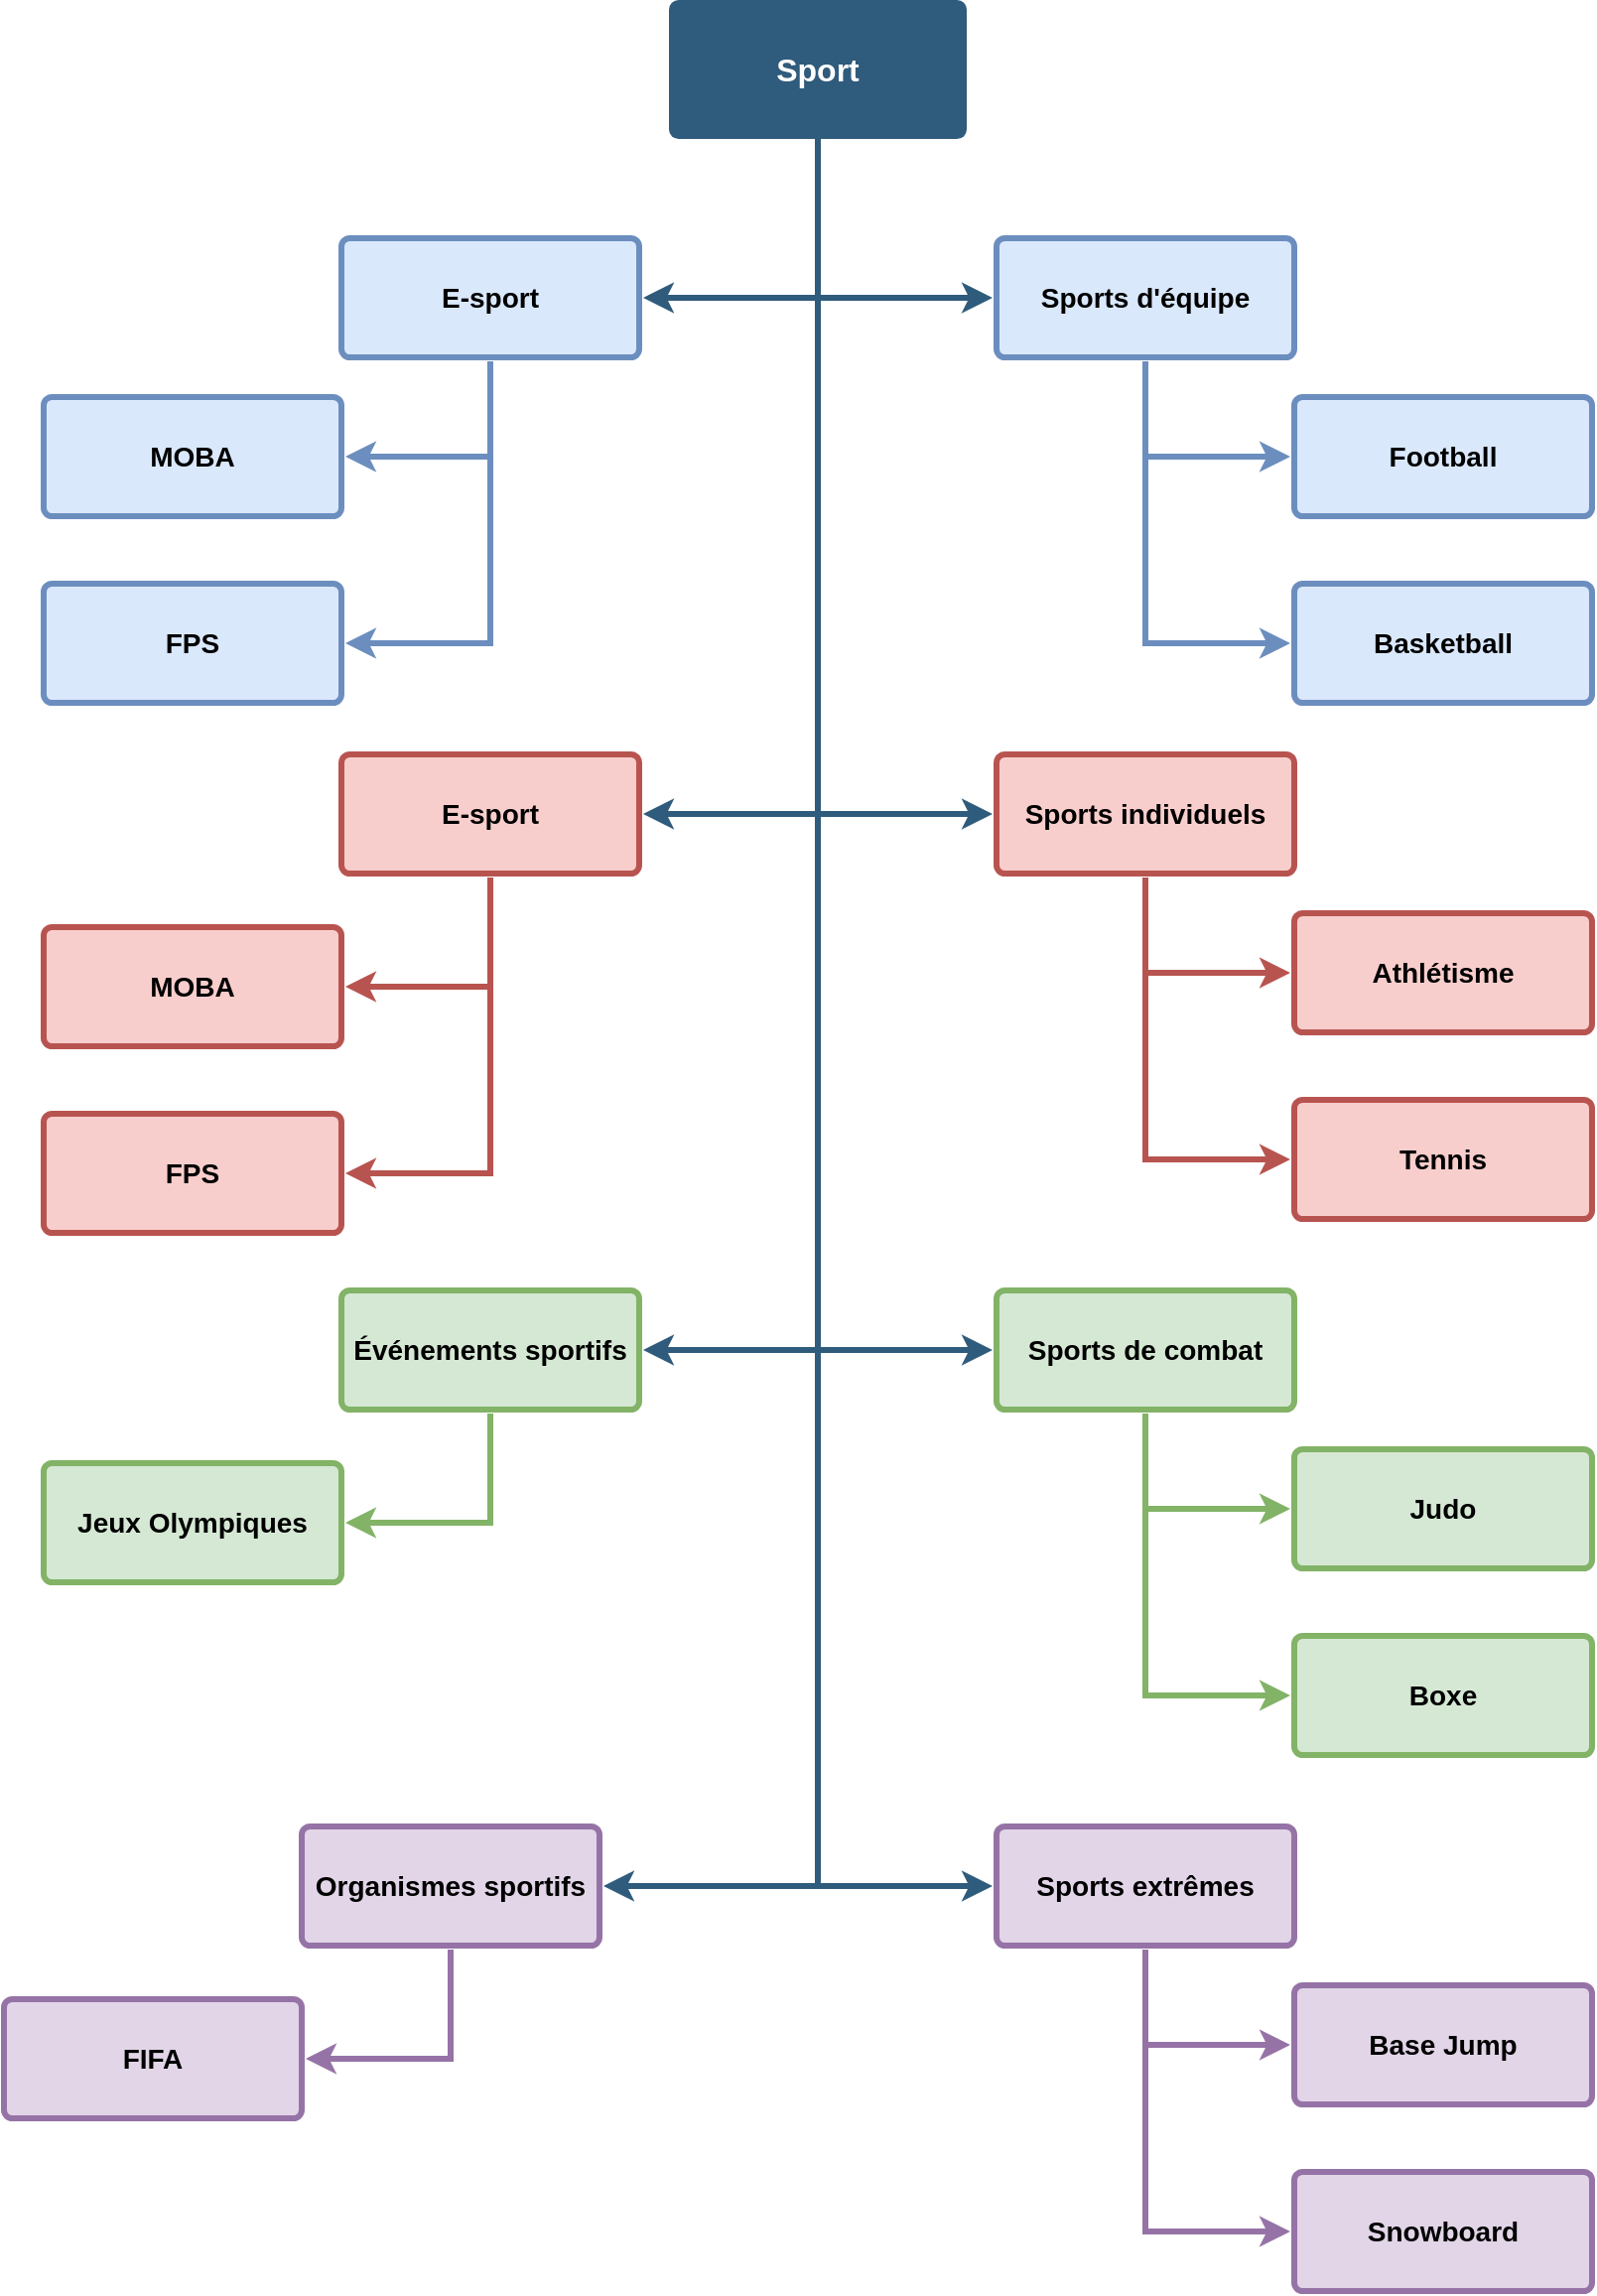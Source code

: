 <mxfile version="25.0.1">
  <diagram id="6a731a19-8d31-9384-78a2-239565b7b9f0" name="Page-1">
    <mxGraphModel dx="3243" dy="1106" grid="1" gridSize="10" guides="1" tooltips="1" connect="1" arrows="1" fold="1" page="1" pageScale="1" pageWidth="1169" pageHeight="827" background="none" math="0" shadow="0">
      <root>
        <mxCell id="0" />
        <mxCell id="1" parent="0" />
        <mxCell id="1747" value="" style="edgeStyle=elbowEdgeStyle;rounded=0;jumpStyle=none;html=1;shadow=0;labelBackgroundColor=none;startArrow=none;startFill=0;endArrow=classic;endFill=1;jettySize=auto;orthogonalLoop=1;strokeColor=#2F5B7C;strokeWidth=3;fontFamily=Helvetica;fontSize=16;fontColor=#23445D;spacing=5;entryX=0;entryY=0.5;entryDx=0;entryDy=0;" parent="1" target="1760" edge="1">
          <mxGeometry relative="1" as="geometry">
            <mxPoint x="140" y="130" as="sourcePoint" />
            <mxPoint x="228" y="218" as="targetPoint" />
            <Array as="points">
              <mxPoint x="140" y="170" />
            </Array>
          </mxGeometry>
        </mxCell>
        <mxCell id="1749" value="&lt;div&gt;Sport&lt;/div&gt;" style="rounded=1;whiteSpace=wrap;html=1;shadow=0;labelBackgroundColor=none;strokeColor=none;strokeWidth=3;fillColor=#2F5B7C;fontFamily=Helvetica;fontSize=16;fontColor=#FFFFFF;align=center;fontStyle=1;spacing=5;arcSize=7;perimeterSpacing=2;" parent="1" vertex="1">
          <mxGeometry x="65" y="60" width="150" height="70" as="geometry" />
        </mxCell>
        <mxCell id="8NNjv2l4ARxlBkfYkDxr-1783" style="edgeStyle=elbowEdgeStyle;shape=connector;rounded=0;jumpStyle=none;orthogonalLoop=1;jettySize=auto;html=1;exitX=0.5;exitY=1;exitDx=0;exitDy=0;entryX=0;entryY=0.5;entryDx=0;entryDy=0;shadow=0;strokeColor=#6c8ebf;strokeWidth=3;align=center;verticalAlign=middle;spacing=5;fontFamily=Helvetica;fontSize=16;fontColor=#23445D;labelBackgroundColor=none;startArrow=none;startFill=0;endArrow=classic;endFill=1;fillColor=#dae8fc;" edge="1" parent="1" source="1760" target="8NNjv2l4ARxlBkfYkDxr-1781">
          <mxGeometry relative="1" as="geometry">
            <Array as="points">
              <mxPoint x="305" y="290" />
            </Array>
          </mxGeometry>
        </mxCell>
        <mxCell id="1760" value="&lt;div&gt;Sports d&#39;équipe&lt;/div&gt;" style="rounded=1;whiteSpace=wrap;html=1;shadow=0;labelBackgroundColor=none;strokeColor=#6c8ebf;strokeWidth=3;fillColor=#dae8fc;fontFamily=Helvetica;fontSize=14;align=center;spacing=5;fontStyle=1;arcSize=7;perimeterSpacing=2;" parent="1" vertex="1">
          <mxGeometry x="230" y="180" width="150" height="60" as="geometry" />
        </mxCell>
        <mxCell id="8NNjv2l4ARxlBkfYkDxr-1781" value="&lt;div&gt;Football&lt;/div&gt;" style="rounded=1;whiteSpace=wrap;html=1;shadow=0;labelBackgroundColor=none;strokeColor=#6c8ebf;strokeWidth=3;fillColor=#dae8fc;fontFamily=Helvetica;fontSize=14;align=center;spacing=5;fontStyle=1;arcSize=7;perimeterSpacing=2;" vertex="1" parent="1">
          <mxGeometry x="380" y="260" width="150" height="60" as="geometry" />
        </mxCell>
        <mxCell id="8NNjv2l4ARxlBkfYkDxr-1782" value="&lt;div&gt;Basketball&lt;/div&gt;" style="rounded=1;whiteSpace=wrap;html=1;shadow=0;labelBackgroundColor=none;strokeColor=#6c8ebf;strokeWidth=3;fillColor=#dae8fc;fontFamily=Helvetica;fontSize=14;align=center;spacing=5;fontStyle=1;arcSize=7;perimeterSpacing=2;" vertex="1" parent="1">
          <mxGeometry x="380" y="354" width="150" height="60" as="geometry" />
        </mxCell>
        <mxCell id="8NNjv2l4ARxlBkfYkDxr-1785" style="edgeStyle=elbowEdgeStyle;shape=connector;rounded=0;jumpStyle=none;orthogonalLoop=1;jettySize=auto;html=1;exitX=0.5;exitY=1;exitDx=0;exitDy=0;entryX=0;entryY=0.5;entryDx=0;entryDy=0;shadow=0;strokeColor=#6c8ebf;strokeWidth=3;align=center;verticalAlign=middle;spacing=5;fontFamily=Helvetica;fontSize=16;fontColor=#23445D;labelBackgroundColor=none;startArrow=none;startFill=0;endArrow=classic;endFill=1;fillColor=#dae8fc;" edge="1" parent="1" source="1760" target="8NNjv2l4ARxlBkfYkDxr-1782">
          <mxGeometry relative="1" as="geometry">
            <mxPoint x="300" y="272" as="sourcePoint" />
            <mxPoint x="373" y="320" as="targetPoint" />
            <Array as="points">
              <mxPoint x="305" y="300" />
            </Array>
          </mxGeometry>
        </mxCell>
        <mxCell id="8NNjv2l4ARxlBkfYkDxr-1786" style="edgeStyle=elbowEdgeStyle;shape=connector;rounded=0;jumpStyle=none;orthogonalLoop=1;jettySize=auto;html=1;exitX=0.5;exitY=1;exitDx=0;exitDy=0;entryX=0;entryY=0.5;entryDx=0;entryDy=0;shadow=0;strokeColor=#b85450;strokeWidth=3;align=center;verticalAlign=middle;spacing=5;fontFamily=Helvetica;fontSize=16;fontColor=#23445D;labelBackgroundColor=none;startArrow=none;startFill=0;endArrow=classic;endFill=1;fillColor=#f8cecc;" edge="1" parent="1" source="8NNjv2l4ARxlBkfYkDxr-1787" target="8NNjv2l4ARxlBkfYkDxr-1788">
          <mxGeometry relative="1" as="geometry">
            <Array as="points">
              <mxPoint x="305" y="550" />
            </Array>
          </mxGeometry>
        </mxCell>
        <mxCell id="8NNjv2l4ARxlBkfYkDxr-1787" value="Sports individuels" style="rounded=1;whiteSpace=wrap;html=1;shadow=0;labelBackgroundColor=none;strokeColor=#b85450;strokeWidth=3;fillColor=#f8cecc;fontFamily=Helvetica;fontSize=14;align=center;spacing=5;fontStyle=1;arcSize=7;perimeterSpacing=2;" vertex="1" parent="1">
          <mxGeometry x="230" y="440" width="150" height="60" as="geometry" />
        </mxCell>
        <mxCell id="8NNjv2l4ARxlBkfYkDxr-1788" value="Athlétisme" style="rounded=1;whiteSpace=wrap;html=1;shadow=0;labelBackgroundColor=none;strokeColor=#b85450;strokeWidth=3;fillColor=#f8cecc;fontFamily=Helvetica;fontSize=14;align=center;spacing=5;fontStyle=1;arcSize=7;perimeterSpacing=2;" vertex="1" parent="1">
          <mxGeometry x="380" y="520" width="150" height="60" as="geometry" />
        </mxCell>
        <mxCell id="8NNjv2l4ARxlBkfYkDxr-1789" value="Tennis" style="rounded=1;whiteSpace=wrap;html=1;shadow=0;labelBackgroundColor=none;strokeColor=#b85450;strokeWidth=3;fillColor=#f8cecc;fontFamily=Helvetica;fontSize=14;align=center;spacing=5;fontStyle=1;arcSize=7;perimeterSpacing=2;" vertex="1" parent="1">
          <mxGeometry x="380" y="614" width="150" height="60" as="geometry" />
        </mxCell>
        <mxCell id="8NNjv2l4ARxlBkfYkDxr-1790" style="edgeStyle=elbowEdgeStyle;shape=connector;rounded=0;jumpStyle=none;orthogonalLoop=1;jettySize=auto;html=1;exitX=0.5;exitY=1;exitDx=0;exitDy=0;entryX=0;entryY=0.5;entryDx=0;entryDy=0;shadow=0;strokeColor=#b85450;strokeWidth=3;align=center;verticalAlign=middle;spacing=5;fontFamily=Helvetica;fontSize=16;fontColor=#23445D;labelBackgroundColor=none;startArrow=none;startFill=0;endArrow=classic;endFill=1;fillColor=#f8cecc;" edge="1" parent="1" source="8NNjv2l4ARxlBkfYkDxr-1787" target="8NNjv2l4ARxlBkfYkDxr-1789">
          <mxGeometry relative="1" as="geometry">
            <mxPoint x="300" y="532" as="sourcePoint" />
            <mxPoint x="373" y="580" as="targetPoint" />
            <Array as="points">
              <mxPoint x="305" y="560" />
            </Array>
          </mxGeometry>
        </mxCell>
        <mxCell id="8NNjv2l4ARxlBkfYkDxr-1791" value="" style="edgeStyle=elbowEdgeStyle;rounded=0;jumpStyle=none;html=1;shadow=0;labelBackgroundColor=none;startArrow=none;startFill=0;endArrow=classic;endFill=1;jettySize=auto;orthogonalLoop=1;strokeColor=#2F5B7C;strokeWidth=3;fontFamily=Helvetica;fontSize=16;fontColor=#23445D;spacing=5;entryX=0;entryY=0.5;entryDx=0;entryDy=0;exitX=0.5;exitY=1;exitDx=0;exitDy=0;" edge="1" parent="1" source="1749" target="8NNjv2l4ARxlBkfYkDxr-1787">
          <mxGeometry relative="1" as="geometry">
            <mxPoint x="150" y="140" as="sourcePoint" />
            <mxPoint x="238" y="220" as="targetPoint" />
            <Array as="points">
              <mxPoint x="140" y="180" />
            </Array>
          </mxGeometry>
        </mxCell>
        <mxCell id="8NNjv2l4ARxlBkfYkDxr-1792" style="edgeStyle=elbowEdgeStyle;shape=connector;rounded=0;jumpStyle=none;orthogonalLoop=1;jettySize=auto;html=1;exitX=0.5;exitY=1;exitDx=0;exitDy=0;entryX=0;entryY=0.5;entryDx=0;entryDy=0;shadow=0;strokeColor=#82b366;strokeWidth=3;align=center;verticalAlign=middle;spacing=5;fontFamily=Helvetica;fontSize=16;fontColor=#23445D;labelBackgroundColor=none;startArrow=none;startFill=0;endArrow=classic;endFill=1;fillColor=#d5e8d4;" edge="1" parent="1" source="8NNjv2l4ARxlBkfYkDxr-1793" target="8NNjv2l4ARxlBkfYkDxr-1794">
          <mxGeometry relative="1" as="geometry">
            <Array as="points">
              <mxPoint x="305" y="820" />
            </Array>
          </mxGeometry>
        </mxCell>
        <mxCell id="8NNjv2l4ARxlBkfYkDxr-1793" value="&lt;div&gt;Sports de combat&lt;br&gt;&lt;/div&gt;" style="rounded=1;whiteSpace=wrap;html=1;shadow=0;labelBackgroundColor=none;strokeColor=#82b366;strokeWidth=3;fillColor=#d5e8d4;fontFamily=Helvetica;fontSize=14;align=center;spacing=5;fontStyle=1;arcSize=7;perimeterSpacing=2;" vertex="1" parent="1">
          <mxGeometry x="230" y="710" width="150" height="60" as="geometry" />
        </mxCell>
        <mxCell id="8NNjv2l4ARxlBkfYkDxr-1794" value="Judo" style="rounded=1;whiteSpace=wrap;html=1;shadow=0;labelBackgroundColor=none;strokeColor=#82b366;strokeWidth=3;fillColor=#d5e8d4;fontFamily=Helvetica;fontSize=14;align=center;spacing=5;fontStyle=1;arcSize=7;perimeterSpacing=2;" vertex="1" parent="1">
          <mxGeometry x="380" y="790" width="150" height="60" as="geometry" />
        </mxCell>
        <mxCell id="8NNjv2l4ARxlBkfYkDxr-1795" value="Boxe" style="rounded=1;whiteSpace=wrap;html=1;shadow=0;labelBackgroundColor=none;strokeColor=#82b366;strokeWidth=3;fillColor=#d5e8d4;fontFamily=Helvetica;fontSize=14;align=center;spacing=5;fontStyle=1;arcSize=7;perimeterSpacing=2;" vertex="1" parent="1">
          <mxGeometry x="380" y="884" width="150" height="60" as="geometry" />
        </mxCell>
        <mxCell id="8NNjv2l4ARxlBkfYkDxr-1796" style="edgeStyle=elbowEdgeStyle;shape=connector;rounded=0;jumpStyle=none;orthogonalLoop=1;jettySize=auto;html=1;exitX=0.5;exitY=1;exitDx=0;exitDy=0;entryX=0;entryY=0.5;entryDx=0;entryDy=0;shadow=0;strokeColor=#82b366;strokeWidth=3;align=center;verticalAlign=middle;spacing=5;fontFamily=Helvetica;fontSize=16;fontColor=#23445D;labelBackgroundColor=none;startArrow=none;startFill=0;endArrow=classic;endFill=1;fillColor=#d5e8d4;" edge="1" parent="1" source="8NNjv2l4ARxlBkfYkDxr-1793" target="8NNjv2l4ARxlBkfYkDxr-1795">
          <mxGeometry relative="1" as="geometry">
            <mxPoint x="300" y="802" as="sourcePoint" />
            <mxPoint x="373" y="850" as="targetPoint" />
            <Array as="points">
              <mxPoint x="305" y="830" />
            </Array>
          </mxGeometry>
        </mxCell>
        <mxCell id="8NNjv2l4ARxlBkfYkDxr-1797" value="" style="edgeStyle=elbowEdgeStyle;rounded=0;jumpStyle=none;html=1;shadow=0;labelBackgroundColor=none;startArrow=none;startFill=0;endArrow=classic;endFill=1;jettySize=auto;orthogonalLoop=1;strokeColor=#2F5B7C;strokeWidth=3;fontFamily=Helvetica;fontSize=16;fontColor=#23445D;spacing=5;entryX=0;entryY=0.5;entryDx=0;entryDy=0;exitX=0.5;exitY=1;exitDx=0;exitDy=0;" edge="1" parent="1" source="1749" target="8NNjv2l4ARxlBkfYkDxr-1793">
          <mxGeometry relative="1" as="geometry">
            <mxPoint x="150" y="142" as="sourcePoint" />
            <mxPoint x="238" y="480" as="targetPoint" />
            <Array as="points">
              <mxPoint x="140" y="310" />
            </Array>
          </mxGeometry>
        </mxCell>
        <mxCell id="8NNjv2l4ARxlBkfYkDxr-1798" style="edgeStyle=elbowEdgeStyle;shape=connector;rounded=0;jumpStyle=none;orthogonalLoop=1;jettySize=auto;html=1;exitX=0.5;exitY=1;exitDx=0;exitDy=0;entryX=0;entryY=0.5;entryDx=0;entryDy=0;shadow=0;strokeColor=#9673a6;strokeWidth=3;align=center;verticalAlign=middle;spacing=5;fontFamily=Helvetica;fontSize=16;fontColor=#23445D;labelBackgroundColor=none;startArrow=none;startFill=0;endArrow=classic;endFill=1;fillColor=#e1d5e7;" edge="1" parent="1" source="8NNjv2l4ARxlBkfYkDxr-1799" target="8NNjv2l4ARxlBkfYkDxr-1800">
          <mxGeometry relative="1" as="geometry">
            <Array as="points">
              <mxPoint x="305" y="1090" />
            </Array>
          </mxGeometry>
        </mxCell>
        <mxCell id="8NNjv2l4ARxlBkfYkDxr-1799" value="&lt;div&gt;Sports extrêmes&lt;br&gt;&lt;/div&gt;" style="rounded=1;whiteSpace=wrap;html=1;shadow=0;labelBackgroundColor=none;strokeColor=#9673a6;strokeWidth=3;fillColor=#e1d5e7;fontFamily=Helvetica;fontSize=14;align=center;spacing=5;fontStyle=1;arcSize=7;perimeterSpacing=2;" vertex="1" parent="1">
          <mxGeometry x="230" y="980" width="150" height="60" as="geometry" />
        </mxCell>
        <mxCell id="8NNjv2l4ARxlBkfYkDxr-1800" value="Base Jump" style="rounded=1;whiteSpace=wrap;html=1;shadow=0;labelBackgroundColor=none;strokeColor=#9673a6;strokeWidth=3;fillColor=#e1d5e7;fontFamily=Helvetica;fontSize=14;align=center;spacing=5;fontStyle=1;arcSize=7;perimeterSpacing=2;" vertex="1" parent="1">
          <mxGeometry x="380" y="1060" width="150" height="60" as="geometry" />
        </mxCell>
        <mxCell id="8NNjv2l4ARxlBkfYkDxr-1801" value="Snowboard" style="rounded=1;whiteSpace=wrap;html=1;shadow=0;labelBackgroundColor=none;strokeColor=#9673a6;strokeWidth=3;fillColor=#e1d5e7;fontFamily=Helvetica;fontSize=14;align=center;spacing=5;fontStyle=1;arcSize=7;perimeterSpacing=2;" vertex="1" parent="1">
          <mxGeometry x="380" y="1154" width="150" height="60" as="geometry" />
        </mxCell>
        <mxCell id="8NNjv2l4ARxlBkfYkDxr-1802" style="edgeStyle=elbowEdgeStyle;shape=connector;rounded=0;jumpStyle=none;orthogonalLoop=1;jettySize=auto;html=1;exitX=0.5;exitY=1;exitDx=0;exitDy=0;entryX=0;entryY=0.5;entryDx=0;entryDy=0;shadow=0;strokeColor=#9673a6;strokeWidth=3;align=center;verticalAlign=middle;spacing=5;fontFamily=Helvetica;fontSize=16;fontColor=#23445D;labelBackgroundColor=none;startArrow=none;startFill=0;endArrow=classic;endFill=1;fillColor=#e1d5e7;" edge="1" parent="1" source="8NNjv2l4ARxlBkfYkDxr-1799" target="8NNjv2l4ARxlBkfYkDxr-1801">
          <mxGeometry relative="1" as="geometry">
            <mxPoint x="300" y="1072" as="sourcePoint" />
            <mxPoint x="373" y="1120" as="targetPoint" />
            <Array as="points">
              <mxPoint x="305" y="1100" />
            </Array>
          </mxGeometry>
        </mxCell>
        <mxCell id="8NNjv2l4ARxlBkfYkDxr-1803" value="" style="edgeStyle=elbowEdgeStyle;rounded=0;jumpStyle=none;html=1;shadow=0;labelBackgroundColor=none;startArrow=none;startFill=0;endArrow=classic;endFill=1;jettySize=auto;orthogonalLoop=1;strokeColor=#2F5B7C;strokeWidth=3;fontFamily=Helvetica;fontSize=16;fontColor=#23445D;spacing=5;entryX=0;entryY=0.5;entryDx=0;entryDy=0;exitX=0.5;exitY=1;exitDx=0;exitDy=0;" edge="1" parent="1" source="1749" target="8NNjv2l4ARxlBkfYkDxr-1799">
          <mxGeometry relative="1" as="geometry">
            <mxPoint x="150" y="142" as="sourcePoint" />
            <mxPoint x="238" y="750" as="targetPoint" />
            <Array as="points">
              <mxPoint x="140" y="440" />
            </Array>
          </mxGeometry>
        </mxCell>
        <mxCell id="8NNjv2l4ARxlBkfYkDxr-1804" style="edgeStyle=elbowEdgeStyle;shape=connector;rounded=0;jumpStyle=none;orthogonalLoop=1;jettySize=auto;html=1;exitX=0.5;exitY=1;exitDx=0;exitDy=0;entryX=1;entryY=0.5;entryDx=0;entryDy=0;shadow=0;strokeColor=#6c8ebf;strokeWidth=3;align=center;verticalAlign=middle;spacing=5;fontFamily=Helvetica;fontSize=16;fontColor=#23445D;labelBackgroundColor=none;startArrow=none;startFill=0;endArrow=classic;endFill=1;fillColor=#dae8fc;" edge="1" parent="1" source="8NNjv2l4ARxlBkfYkDxr-1805" target="8NNjv2l4ARxlBkfYkDxr-1806">
          <mxGeometry relative="1" as="geometry">
            <Array as="points">
              <mxPoint x="-25" y="290" />
            </Array>
          </mxGeometry>
        </mxCell>
        <mxCell id="8NNjv2l4ARxlBkfYkDxr-1805" value="E-sport" style="rounded=1;whiteSpace=wrap;html=1;shadow=0;labelBackgroundColor=none;strokeColor=#6c8ebf;strokeWidth=3;fillColor=#dae8fc;fontFamily=Helvetica;fontSize=14;align=center;spacing=5;fontStyle=1;arcSize=7;perimeterSpacing=2;" vertex="1" parent="1">
          <mxGeometry x="-100" y="180" width="150" height="60" as="geometry" />
        </mxCell>
        <mxCell id="8NNjv2l4ARxlBkfYkDxr-1806" value="MOBA" style="rounded=1;whiteSpace=wrap;html=1;shadow=0;labelBackgroundColor=none;strokeColor=#6c8ebf;strokeWidth=3;fillColor=#dae8fc;fontFamily=Helvetica;fontSize=14;align=center;spacing=5;fontStyle=1;arcSize=7;perimeterSpacing=2;" vertex="1" parent="1">
          <mxGeometry x="-250" y="260" width="150" height="60" as="geometry" />
        </mxCell>
        <mxCell id="8NNjv2l4ARxlBkfYkDxr-1807" value="FPS" style="rounded=1;whiteSpace=wrap;html=1;shadow=0;labelBackgroundColor=none;strokeColor=#6c8ebf;strokeWidth=3;fillColor=#dae8fc;fontFamily=Helvetica;fontSize=14;align=center;spacing=5;fontStyle=1;arcSize=7;perimeterSpacing=2;" vertex="1" parent="1">
          <mxGeometry x="-250" y="354" width="150" height="60" as="geometry" />
        </mxCell>
        <mxCell id="8NNjv2l4ARxlBkfYkDxr-1808" style="edgeStyle=elbowEdgeStyle;shape=connector;rounded=0;jumpStyle=none;orthogonalLoop=1;jettySize=auto;html=1;exitX=0.5;exitY=1;exitDx=0;exitDy=0;entryX=1;entryY=0.5;entryDx=0;entryDy=0;shadow=0;strokeColor=#6c8ebf;strokeWidth=3;align=center;verticalAlign=middle;spacing=5;fontFamily=Helvetica;fontSize=16;fontColor=#23445D;labelBackgroundColor=none;startArrow=none;startFill=0;endArrow=classic;endFill=1;fillColor=#dae8fc;" edge="1" parent="1" source="8NNjv2l4ARxlBkfYkDxr-1805" target="8NNjv2l4ARxlBkfYkDxr-1807">
          <mxGeometry relative="1" as="geometry">
            <mxPoint x="-30" y="272" as="sourcePoint" />
            <mxPoint x="43" y="320" as="targetPoint" />
            <Array as="points">
              <mxPoint x="-25" y="300" />
            </Array>
          </mxGeometry>
        </mxCell>
        <mxCell id="8NNjv2l4ARxlBkfYkDxr-1810" value="" style="edgeStyle=elbowEdgeStyle;rounded=0;jumpStyle=none;html=1;shadow=0;labelBackgroundColor=none;startArrow=none;startFill=0;endArrow=classic;endFill=1;jettySize=auto;orthogonalLoop=1;strokeColor=#2F5B7C;strokeWidth=3;fontFamily=Helvetica;fontSize=16;fontColor=#23445D;spacing=5;entryX=1;entryY=0.5;entryDx=0;entryDy=0;exitX=0.5;exitY=1;exitDx=0;exitDy=0;" edge="1" parent="1" source="1749" target="8NNjv2l4ARxlBkfYkDxr-1805">
          <mxGeometry relative="1" as="geometry">
            <mxPoint x="150" y="140" as="sourcePoint" />
            <mxPoint x="238" y="220" as="targetPoint" />
            <Array as="points">
              <mxPoint x="140" y="180" />
            </Array>
          </mxGeometry>
        </mxCell>
        <mxCell id="8NNjv2l4ARxlBkfYkDxr-1812" style="edgeStyle=elbowEdgeStyle;shape=connector;rounded=0;jumpStyle=none;orthogonalLoop=1;jettySize=auto;html=1;exitX=0.5;exitY=1;exitDx=0;exitDy=0;entryX=1;entryY=0.5;entryDx=0;entryDy=0;shadow=0;strokeColor=#b85450;strokeWidth=3;align=center;verticalAlign=middle;spacing=5;fontFamily=Helvetica;fontSize=16;fontColor=#23445D;labelBackgroundColor=none;startArrow=none;startFill=0;endArrow=classic;endFill=1;fillColor=#f8cecc;" edge="1" parent="1" source="8NNjv2l4ARxlBkfYkDxr-1813" target="8NNjv2l4ARxlBkfYkDxr-1814">
          <mxGeometry relative="1" as="geometry">
            <Array as="points">
              <mxPoint x="-25" y="550" />
            </Array>
          </mxGeometry>
        </mxCell>
        <mxCell id="8NNjv2l4ARxlBkfYkDxr-1813" value="E-sport" style="rounded=1;whiteSpace=wrap;html=1;shadow=0;labelBackgroundColor=none;strokeColor=#b85450;strokeWidth=3;fillColor=#f8cecc;fontFamily=Helvetica;fontSize=14;align=center;spacing=5;fontStyle=1;arcSize=7;perimeterSpacing=2;" vertex="1" parent="1">
          <mxGeometry x="-100" y="440" width="150" height="60" as="geometry" />
        </mxCell>
        <mxCell id="8NNjv2l4ARxlBkfYkDxr-1814" value="MOBA" style="rounded=1;whiteSpace=wrap;html=1;shadow=0;labelBackgroundColor=none;strokeColor=#b85450;strokeWidth=3;fillColor=#f8cecc;fontFamily=Helvetica;fontSize=14;align=center;spacing=5;fontStyle=1;arcSize=7;perimeterSpacing=2;" vertex="1" parent="1">
          <mxGeometry x="-250" y="527" width="150" height="60" as="geometry" />
        </mxCell>
        <mxCell id="8NNjv2l4ARxlBkfYkDxr-1815" value="FPS" style="rounded=1;whiteSpace=wrap;html=1;shadow=0;labelBackgroundColor=none;strokeColor=#b85450;strokeWidth=3;fillColor=#f8cecc;fontFamily=Helvetica;fontSize=14;align=center;spacing=5;fontStyle=1;arcSize=7;perimeterSpacing=2;" vertex="1" parent="1">
          <mxGeometry x="-250" y="621" width="150" height="60" as="geometry" />
        </mxCell>
        <mxCell id="8NNjv2l4ARxlBkfYkDxr-1816" style="edgeStyle=elbowEdgeStyle;shape=connector;rounded=0;jumpStyle=none;orthogonalLoop=1;jettySize=auto;html=1;exitX=0.5;exitY=1;exitDx=0;exitDy=0;entryX=1;entryY=0.5;entryDx=0;entryDy=0;shadow=0;strokeColor=#b85450;strokeWidth=3;align=center;verticalAlign=middle;spacing=5;fontFamily=Helvetica;fontSize=16;fontColor=#23445D;labelBackgroundColor=none;startArrow=none;startFill=0;endArrow=classic;endFill=1;fillColor=#f8cecc;" edge="1" parent="1" source="8NNjv2l4ARxlBkfYkDxr-1813" target="8NNjv2l4ARxlBkfYkDxr-1815">
          <mxGeometry relative="1" as="geometry">
            <mxPoint x="-30" y="532" as="sourcePoint" />
            <mxPoint x="43" y="580" as="targetPoint" />
            <Array as="points">
              <mxPoint x="-25" y="560" />
            </Array>
          </mxGeometry>
        </mxCell>
        <mxCell id="8NNjv2l4ARxlBkfYkDxr-1817" value="" style="edgeStyle=elbowEdgeStyle;rounded=0;jumpStyle=none;html=1;shadow=0;labelBackgroundColor=none;startArrow=none;startFill=0;endArrow=classic;endFill=1;jettySize=auto;orthogonalLoop=1;strokeColor=#2F5B7C;strokeWidth=3;fontFamily=Helvetica;fontSize=16;fontColor=#23445D;spacing=5;entryX=1;entryY=0.5;entryDx=0;entryDy=0;exitX=0.5;exitY=1;exitDx=0;exitDy=0;" edge="1" parent="1" source="1749" target="8NNjv2l4ARxlBkfYkDxr-1813">
          <mxGeometry relative="1" as="geometry">
            <mxPoint x="150" y="142" as="sourcePoint" />
            <mxPoint x="238" y="480" as="targetPoint" />
            <Array as="points">
              <mxPoint x="140" y="300" />
            </Array>
          </mxGeometry>
        </mxCell>
        <mxCell id="8NNjv2l4ARxlBkfYkDxr-1818" style="edgeStyle=elbowEdgeStyle;shape=connector;rounded=0;jumpStyle=none;orthogonalLoop=1;jettySize=auto;html=1;exitX=0.5;exitY=1;exitDx=0;exitDy=0;entryX=1;entryY=0.5;entryDx=0;entryDy=0;shadow=0;strokeColor=#82b366;strokeWidth=3;align=center;verticalAlign=middle;spacing=5;fontFamily=Helvetica;fontSize=16;fontColor=#23445D;labelBackgroundColor=none;startArrow=none;startFill=0;endArrow=classic;endFill=1;fillColor=#d5e8d4;" edge="1" parent="1" source="8NNjv2l4ARxlBkfYkDxr-1819" target="8NNjv2l4ARxlBkfYkDxr-1820">
          <mxGeometry relative="1" as="geometry">
            <Array as="points">
              <mxPoint x="-25" y="820" />
            </Array>
          </mxGeometry>
        </mxCell>
        <mxCell id="8NNjv2l4ARxlBkfYkDxr-1819" value="Événements sportifs" style="rounded=1;whiteSpace=wrap;html=1;shadow=0;labelBackgroundColor=none;strokeColor=#82b366;strokeWidth=3;fillColor=#d5e8d4;fontFamily=Helvetica;fontSize=14;align=center;spacing=5;fontStyle=1;arcSize=7;perimeterSpacing=2;" vertex="1" parent="1">
          <mxGeometry x="-100" y="710" width="150" height="60" as="geometry" />
        </mxCell>
        <mxCell id="8NNjv2l4ARxlBkfYkDxr-1820" value="Jeux Olympiques" style="rounded=1;whiteSpace=wrap;html=1;shadow=0;labelBackgroundColor=none;strokeColor=#82b366;strokeWidth=3;fillColor=#d5e8d4;fontFamily=Helvetica;fontSize=14;align=center;spacing=5;fontStyle=1;arcSize=7;perimeterSpacing=2;" vertex="1" parent="1">
          <mxGeometry x="-250" y="797" width="150" height="60" as="geometry" />
        </mxCell>
        <mxCell id="8NNjv2l4ARxlBkfYkDxr-1823" style="edgeStyle=elbowEdgeStyle;shape=connector;rounded=0;jumpStyle=none;orthogonalLoop=1;jettySize=auto;html=1;exitX=0.5;exitY=1;exitDx=0;exitDy=0;entryX=1;entryY=0.5;entryDx=0;entryDy=0;shadow=0;strokeColor=#9673a6;strokeWidth=3;align=center;verticalAlign=middle;spacing=5;fontFamily=Helvetica;fontSize=16;fontColor=#23445D;labelBackgroundColor=none;startArrow=none;startFill=0;endArrow=classic;endFill=1;fillColor=#e1d5e7;" edge="1" parent="1" source="8NNjv2l4ARxlBkfYkDxr-1824" target="8NNjv2l4ARxlBkfYkDxr-1825">
          <mxGeometry relative="1" as="geometry">
            <Array as="points">
              <mxPoint x="-45" y="1090" />
            </Array>
          </mxGeometry>
        </mxCell>
        <mxCell id="8NNjv2l4ARxlBkfYkDxr-1824" value="Organismes sportifs" style="rounded=1;whiteSpace=wrap;html=1;shadow=0;labelBackgroundColor=none;strokeColor=#9673a6;strokeWidth=3;fillColor=#e1d5e7;fontFamily=Helvetica;fontSize=14;align=center;spacing=5;fontStyle=1;arcSize=7;perimeterSpacing=2;" vertex="1" parent="1">
          <mxGeometry x="-120" y="980" width="150" height="60" as="geometry" />
        </mxCell>
        <mxCell id="8NNjv2l4ARxlBkfYkDxr-1825" value="FIFA" style="rounded=1;whiteSpace=wrap;html=1;shadow=0;labelBackgroundColor=none;strokeColor=#9673a6;strokeWidth=3;fillColor=#e1d5e7;fontFamily=Helvetica;fontSize=14;align=center;spacing=5;fontStyle=1;arcSize=7;perimeterSpacing=2;" vertex="1" parent="1">
          <mxGeometry x="-270" y="1067" width="150" height="60" as="geometry" />
        </mxCell>
        <mxCell id="8NNjv2l4ARxlBkfYkDxr-1826" value="" style="edgeStyle=elbowEdgeStyle;rounded=0;jumpStyle=none;html=1;shadow=0;labelBackgroundColor=none;startArrow=none;startFill=0;endArrow=classic;endFill=1;jettySize=auto;orthogonalLoop=1;strokeColor=#2F5B7C;strokeWidth=3;fontFamily=Helvetica;fontSize=16;fontColor=#23445D;spacing=5;entryX=1;entryY=0.5;entryDx=0;entryDy=0;exitX=0.5;exitY=1;exitDx=0;exitDy=0;" edge="1" parent="1" source="1749" target="8NNjv2l4ARxlBkfYkDxr-1819">
          <mxGeometry relative="1" as="geometry">
            <mxPoint x="150" y="142" as="sourcePoint" />
            <mxPoint x="62" y="480" as="targetPoint" />
            <Array as="points">
              <mxPoint x="140" y="300" />
            </Array>
          </mxGeometry>
        </mxCell>
        <mxCell id="8NNjv2l4ARxlBkfYkDxr-1827" value="" style="edgeStyle=elbowEdgeStyle;rounded=0;jumpStyle=none;html=1;shadow=0;labelBackgroundColor=none;startArrow=none;startFill=0;endArrow=classic;endFill=1;jettySize=auto;orthogonalLoop=1;strokeColor=#2F5B7C;strokeWidth=3;fontFamily=Helvetica;fontSize=16;fontColor=#23445D;spacing=5;entryX=1;entryY=0.5;entryDx=0;entryDy=0;exitX=0.5;exitY=1;exitDx=0;exitDy=0;" edge="1" parent="1" source="1749" target="8NNjv2l4ARxlBkfYkDxr-1824">
          <mxGeometry relative="1" as="geometry">
            <mxPoint x="150" y="142" as="sourcePoint" />
            <mxPoint x="62" y="750" as="targetPoint" />
            <Array as="points">
              <mxPoint x="140" y="570" />
            </Array>
          </mxGeometry>
        </mxCell>
      </root>
    </mxGraphModel>
  </diagram>
</mxfile>
